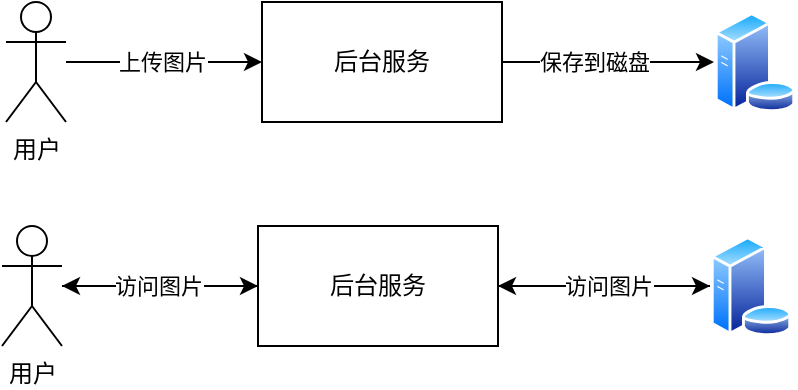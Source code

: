 <mxfile version="14.8.3" type="github">
  <diagram id="4o2cRQCNRg9T0_2qzqOx" name="第 1 页">
    <mxGraphModel dx="1036" dy="477" grid="0" gridSize="10" guides="1" tooltips="1" connect="1" arrows="1" fold="1" page="0" pageScale="1" pageWidth="827" pageHeight="1169" background="none" math="0" shadow="0">
      <root>
        <mxCell id="0" />
        <mxCell id="1" parent="0" />
        <mxCell id="ViussSxc1X9-L0ZqmsDI-6" style="edgeStyle=orthogonalEdgeStyle;rounded=0;orthogonalLoop=1;jettySize=auto;html=1;" edge="1" parent="1" source="ViussSxc1X9-L0ZqmsDI-1" target="ViussSxc1X9-L0ZqmsDI-5">
          <mxGeometry relative="1" as="geometry" />
        </mxCell>
        <mxCell id="ViussSxc1X9-L0ZqmsDI-7" value="保存到磁盘" style="edgeLabel;html=1;align=center;verticalAlign=middle;resizable=0;points=[];" vertex="1" connectable="0" parent="ViussSxc1X9-L0ZqmsDI-6">
          <mxGeometry x="-0.31" y="2" relative="1" as="geometry">
            <mxPoint x="9" y="2" as="offset" />
          </mxGeometry>
        </mxCell>
        <mxCell id="ViussSxc1X9-L0ZqmsDI-1" value="后台服务" style="rounded=0;whiteSpace=wrap;html=1;" vertex="1" parent="1">
          <mxGeometry x="220" y="290" width="120" height="60" as="geometry" />
        </mxCell>
        <mxCell id="ViussSxc1X9-L0ZqmsDI-3" style="edgeStyle=orthogonalEdgeStyle;rounded=0;orthogonalLoop=1;jettySize=auto;html=1;" edge="1" parent="1" source="ViussSxc1X9-L0ZqmsDI-2" target="ViussSxc1X9-L0ZqmsDI-1">
          <mxGeometry relative="1" as="geometry" />
        </mxCell>
        <mxCell id="ViussSxc1X9-L0ZqmsDI-4" value="上传图片" style="edgeLabel;html=1;align=center;verticalAlign=middle;resizable=0;points=[];" vertex="1" connectable="0" parent="ViussSxc1X9-L0ZqmsDI-3">
          <mxGeometry x="-0.21" y="2" relative="1" as="geometry">
            <mxPoint x="9" y="2" as="offset" />
          </mxGeometry>
        </mxCell>
        <mxCell id="ViussSxc1X9-L0ZqmsDI-2" value="用户" style="shape=umlActor;verticalLabelPosition=bottom;verticalAlign=top;html=1;outlineConnect=0;" vertex="1" parent="1">
          <mxGeometry x="92" y="290" width="30" height="60" as="geometry" />
        </mxCell>
        <mxCell id="ViussSxc1X9-L0ZqmsDI-5" value="" style="aspect=fixed;perimeter=ellipsePerimeter;html=1;align=center;shadow=0;dashed=0;spacingTop=3;image;image=img/lib/active_directory/database_server.svg;imageBackground=#ffffff;sketch=0;" vertex="1" parent="1">
          <mxGeometry x="446" y="295" width="41" height="50" as="geometry" />
        </mxCell>
        <mxCell id="ViussSxc1X9-L0ZqmsDI-28" style="edgeStyle=orthogonalEdgeStyle;rounded=0;orthogonalLoop=1;jettySize=auto;html=1;entryX=0;entryY=0.5;entryDx=0;entryDy=0;" edge="1" parent="1" source="ViussSxc1X9-L0ZqmsDI-20" target="ViussSxc1X9-L0ZqmsDI-24">
          <mxGeometry relative="1" as="geometry" />
        </mxCell>
        <mxCell id="ViussSxc1X9-L0ZqmsDI-31" style="edgeStyle=orthogonalEdgeStyle;rounded=0;orthogonalLoop=1;jettySize=auto;html=1;" edge="1" parent="1" source="ViussSxc1X9-L0ZqmsDI-20" target="ViussSxc1X9-L0ZqmsDI-23">
          <mxGeometry relative="1" as="geometry" />
        </mxCell>
        <mxCell id="ViussSxc1X9-L0ZqmsDI-20" value="后台服务" style="rounded=0;whiteSpace=wrap;html=1;" vertex="1" parent="1">
          <mxGeometry x="218" y="402" width="120" height="60" as="geometry" />
        </mxCell>
        <mxCell id="ViussSxc1X9-L0ZqmsDI-21" style="edgeStyle=orthogonalEdgeStyle;rounded=0;orthogonalLoop=1;jettySize=auto;html=1;" edge="1" parent="1" source="ViussSxc1X9-L0ZqmsDI-23" target="ViussSxc1X9-L0ZqmsDI-20">
          <mxGeometry relative="1" as="geometry" />
        </mxCell>
        <mxCell id="ViussSxc1X9-L0ZqmsDI-22" value="访问图片" style="edgeLabel;html=1;align=center;verticalAlign=middle;resizable=0;points=[];" vertex="1" connectable="0" parent="ViussSxc1X9-L0ZqmsDI-21">
          <mxGeometry x="-0.21" y="2" relative="1" as="geometry">
            <mxPoint x="9" y="2" as="offset" />
          </mxGeometry>
        </mxCell>
        <mxCell id="ViussSxc1X9-L0ZqmsDI-23" value="用户" style="shape=umlActor;verticalLabelPosition=bottom;verticalAlign=top;html=1;outlineConnect=0;" vertex="1" parent="1">
          <mxGeometry x="90" y="402" width="30" height="60" as="geometry" />
        </mxCell>
        <mxCell id="ViussSxc1X9-L0ZqmsDI-32" style="edgeStyle=orthogonalEdgeStyle;rounded=0;orthogonalLoop=1;jettySize=auto;html=1;" edge="1" parent="1" source="ViussSxc1X9-L0ZqmsDI-24" target="ViussSxc1X9-L0ZqmsDI-20">
          <mxGeometry relative="1" as="geometry" />
        </mxCell>
        <mxCell id="ViussSxc1X9-L0ZqmsDI-33" value="访问图片" style="edgeLabel;html=1;align=center;verticalAlign=middle;resizable=0;points=[];fontColor=#000000;" vertex="1" connectable="0" parent="ViussSxc1X9-L0ZqmsDI-32">
          <mxGeometry x="0.155" y="-1" relative="1" as="geometry">
            <mxPoint x="10" y="1" as="offset" />
          </mxGeometry>
        </mxCell>
        <mxCell id="ViussSxc1X9-L0ZqmsDI-24" value="" style="aspect=fixed;perimeter=ellipsePerimeter;html=1;align=center;shadow=0;dashed=0;spacingTop=3;image;image=img/lib/active_directory/database_server.svg;imageBackground=#ffffff;sketch=0;" vertex="1" parent="1">
          <mxGeometry x="444" y="407" width="41" height="50" as="geometry" />
        </mxCell>
      </root>
    </mxGraphModel>
  </diagram>
</mxfile>

